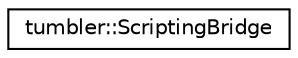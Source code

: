 digraph "Graphical Class Hierarchy"
{
  edge [fontname="Helvetica",fontsize="10",labelfontname="Helvetica",labelfontsize="10"];
  node [fontname="Helvetica",fontsize="10",shape=record];
  rankdir="LR";
  Node1 [label="tumbler::ScriptingBridge",height=0.2,width=0.4,color="black", fillcolor="white", style="filled",URL="$classtumbler_1_1_scripting_bridge.html"];
}
